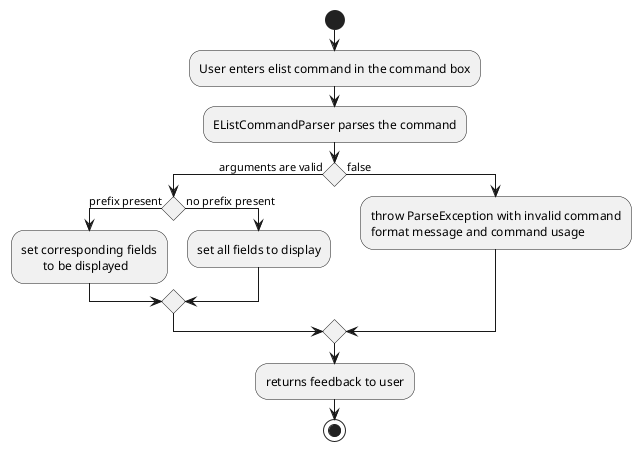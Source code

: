 @startuml
'https://plantuml.com/activity-diagram-beta

start
:User enters elist command in the command box;
:EListCommandParser parses the command;
if () then (arguments are valid)

  if () then (prefix present)
    :set corresponding fields
           to be displayed;

  else (no prefix present)
  :set all fields to display;
  endif

else (false)
:throw ParseException with invalid command
format message and command usage;
endif

:returns feedback to user;

stop

@enduml
